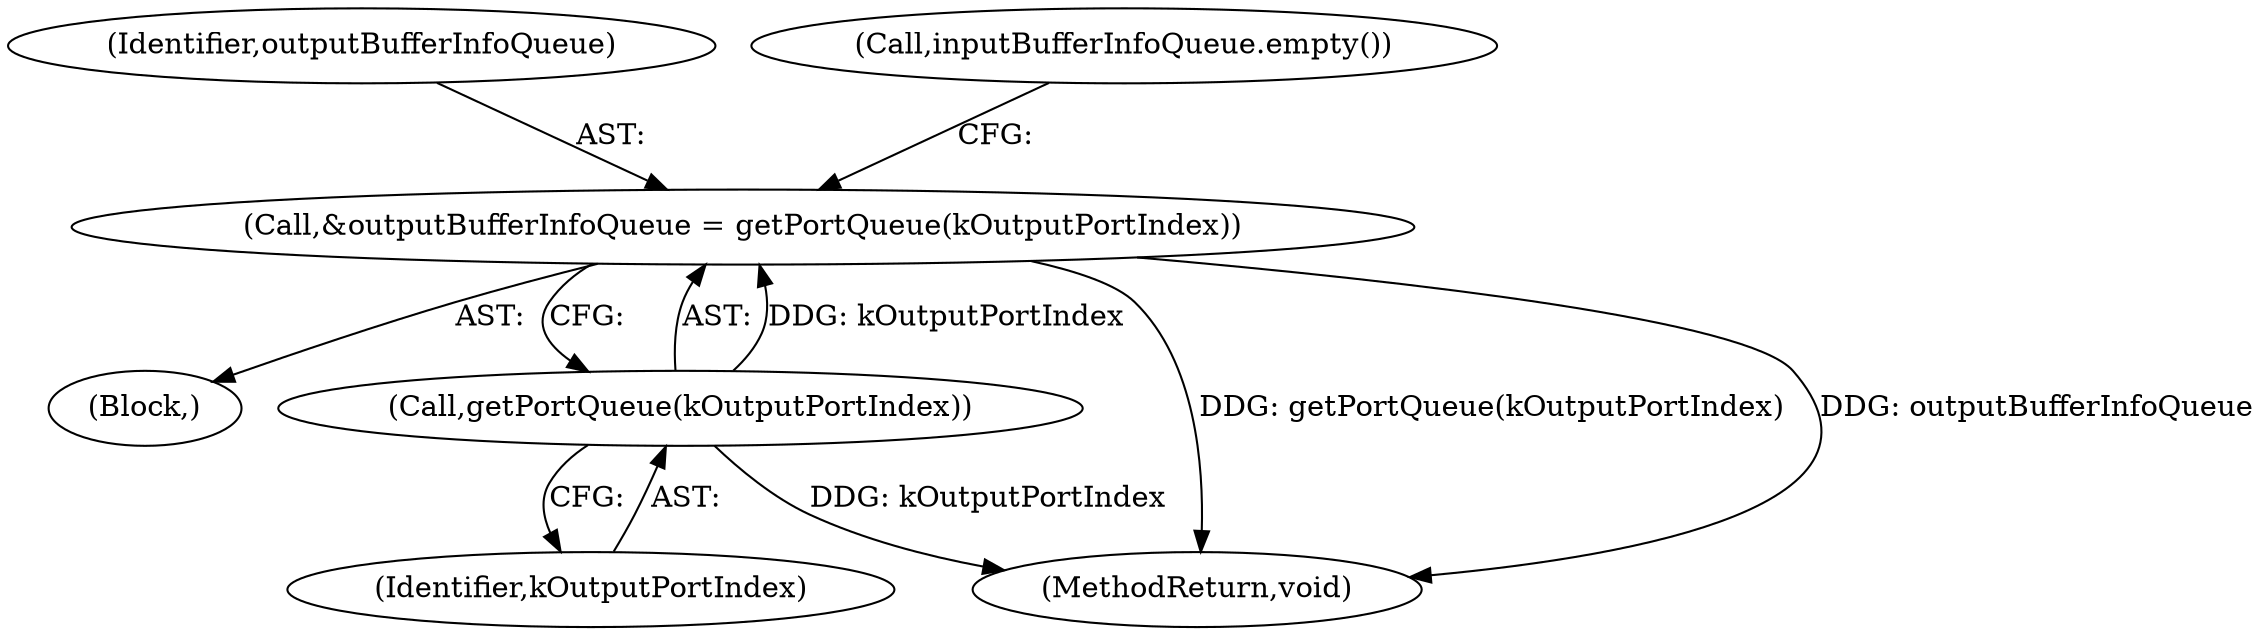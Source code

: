 digraph "0_Android_5443b57cc54f2e46b35246637be26a69e9f493e1_3@pointer" {
"1000139" [label="(Call,&outputBufferInfoQueue = getPortQueue(kOutputPortIndex))"];
"1000141" [label="(Call,getPortQueue(kOutputPortIndex))"];
"1000113" [label="(Block,)"];
"1000545" [label="(MethodReturn,void)"];
"1000141" [label="(Call,getPortQueue(kOutputPortIndex))"];
"1000140" [label="(Identifier,outputBufferInfoQueue)"];
"1000146" [label="(Call,inputBufferInfoQueue.empty())"];
"1000142" [label="(Identifier,kOutputPortIndex)"];
"1000139" [label="(Call,&outputBufferInfoQueue = getPortQueue(kOutputPortIndex))"];
"1000139" -> "1000113"  [label="AST: "];
"1000139" -> "1000141"  [label="CFG: "];
"1000140" -> "1000139"  [label="AST: "];
"1000141" -> "1000139"  [label="AST: "];
"1000146" -> "1000139"  [label="CFG: "];
"1000139" -> "1000545"  [label="DDG: getPortQueue(kOutputPortIndex)"];
"1000139" -> "1000545"  [label="DDG: outputBufferInfoQueue"];
"1000141" -> "1000139"  [label="DDG: kOutputPortIndex"];
"1000141" -> "1000142"  [label="CFG: "];
"1000142" -> "1000141"  [label="AST: "];
"1000141" -> "1000545"  [label="DDG: kOutputPortIndex"];
}
